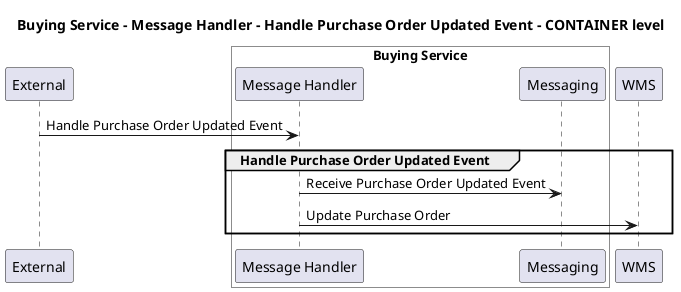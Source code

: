 @startuml

title Buying Service - Message Handler - Handle Purchase Order Updated Event - CONTAINER level

participant "External" as C4InterFlow.SoftwareSystems.ExternalSystem

box "Buying Service" #White
    participant "Message Handler" as ECommercePlatform.SoftwareSystems.BuyingService.Containers.MessageHandler
    participant "Messaging" as ECommercePlatform.SoftwareSystems.BuyingService.Containers.Messaging
end box

participant "WMS" as ECommercePlatform.SoftwareSystems.WMS

C4InterFlow.SoftwareSystems.ExternalSystem -> ECommercePlatform.SoftwareSystems.BuyingService.Containers.MessageHandler : Handle Purchase Order Updated Event
group Handle Purchase Order Updated Event
ECommercePlatform.SoftwareSystems.BuyingService.Containers.MessageHandler -> ECommercePlatform.SoftwareSystems.BuyingService.Containers.Messaging : Receive Purchase Order Updated Event
ECommercePlatform.SoftwareSystems.BuyingService.Containers.MessageHandler -> ECommercePlatform.SoftwareSystems.WMS : Update Purchase Order
end


@enduml
